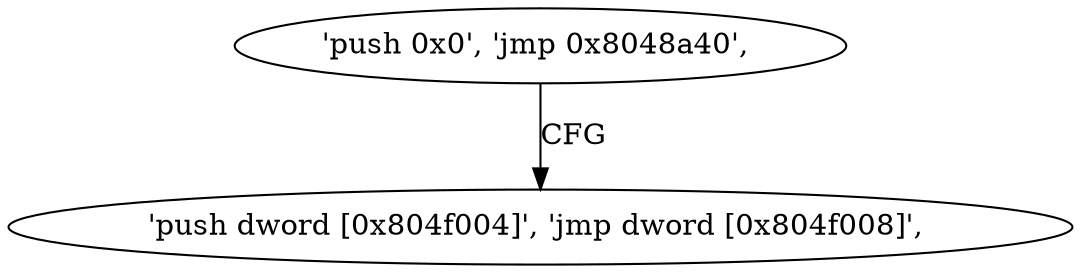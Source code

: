 digraph "func" {
"134515286" [label = "'push 0x0', 'jmp 0x8048a40', " ]
"134515264" [label = "'push dword [0x804f004]', 'jmp dword [0x804f008]', " ]
"134515286" -> "134515264" [ label = "CFG" ]
}
